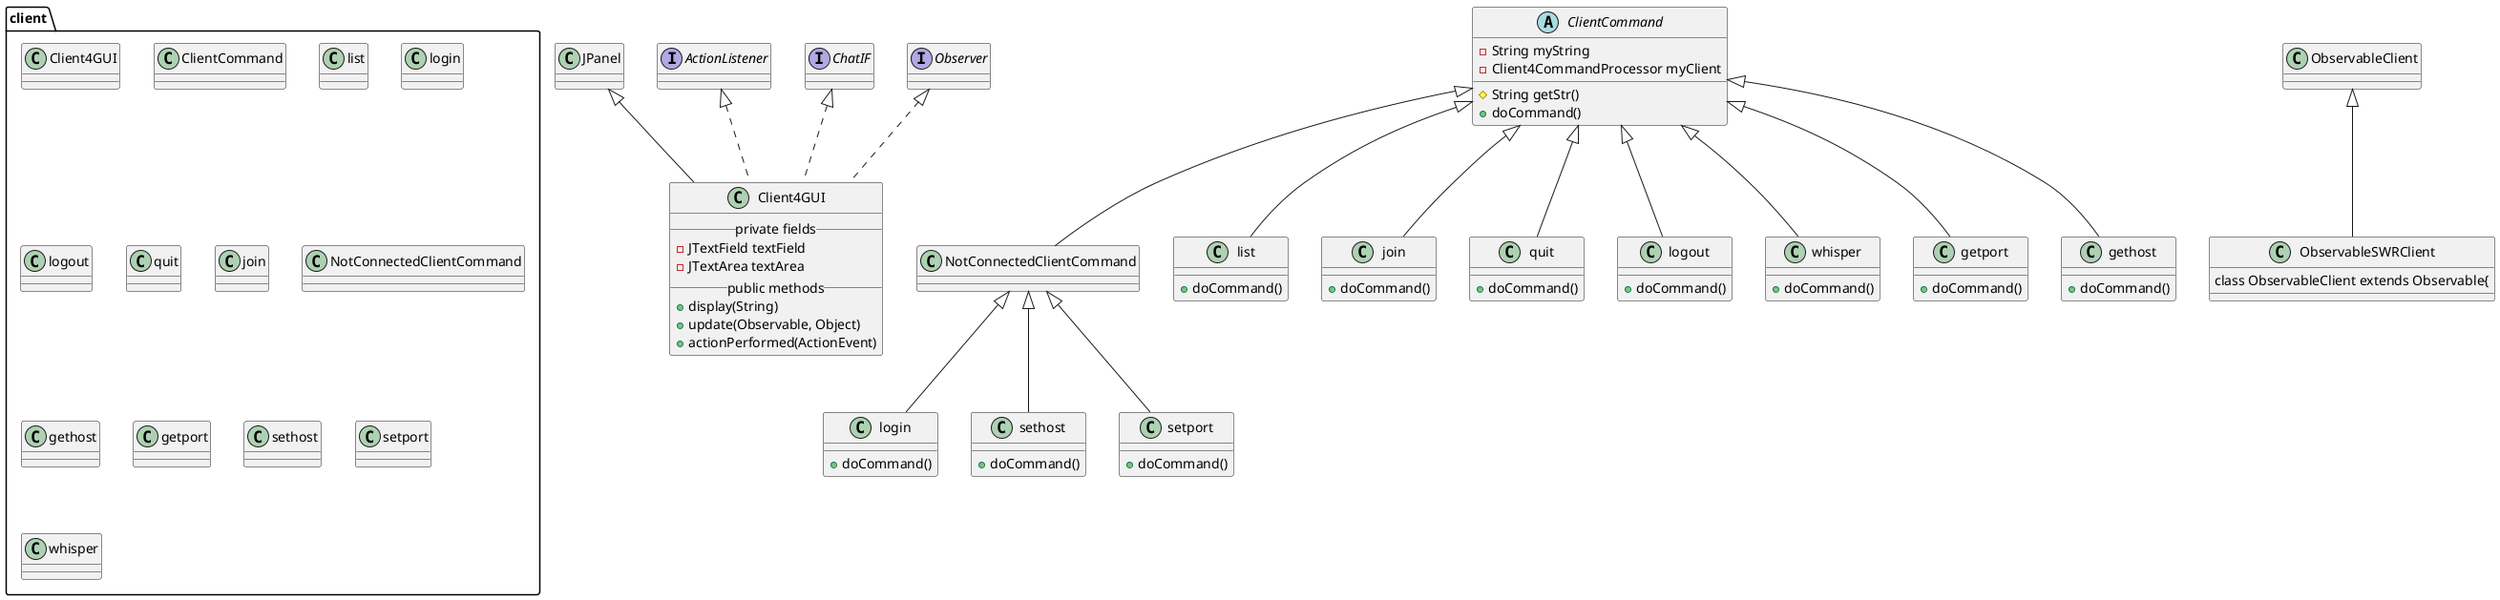 @startuml

package client {
    class Client4GUI
    class ClientCommand
    class list
    class login
    class logout
    class quit
    class join
    class NotConnectedClientCommand
    class gethost
    class getport
    class sethost
    class setport
    class whisper
}

class Client4GUI extends JPanel implements ActionListener, ChatIF, Observer{
    __ private fields__
    -JTextField textField
    -JTextArea textArea
    __public methods__
    +display(String)
    +update(Observable, Object)
    +actionPerformed(ActionEvent)
}

abstract class ClientCommand{
    -String myString
    -Client4CommandProcessor myClient
    #String getStr()
    +doCommand()
}

class ObservableSWRClient extends ObservableClient{


class ObservableClient extends Observable{
}

class NotConnectedClientCommand extends ClientCommand{
}

class list extends ClientCommand{
    +doCommand()
}

class join extends ClientCommand{
    +doCommand()
}

class quit extends ClientCommand{
    +doCommand()
}

class login extends NotConnectedClientCommand{
    +doCommand()
}

class sethost  extends NotConnectedClientCommand{
    +doCommand()
}

class setport extends NotConnectedClientCommand{
    +doCommand()
}

class logout extends ClientCommand{
    +doCommand()
}

class whisper extends ClientCommand{
    +doCommand()
}

class getport  extends ClientCommand{
    +doCommand()
}

class gethost extends ClientCommand{
    +doCommand()
}

@enduml
